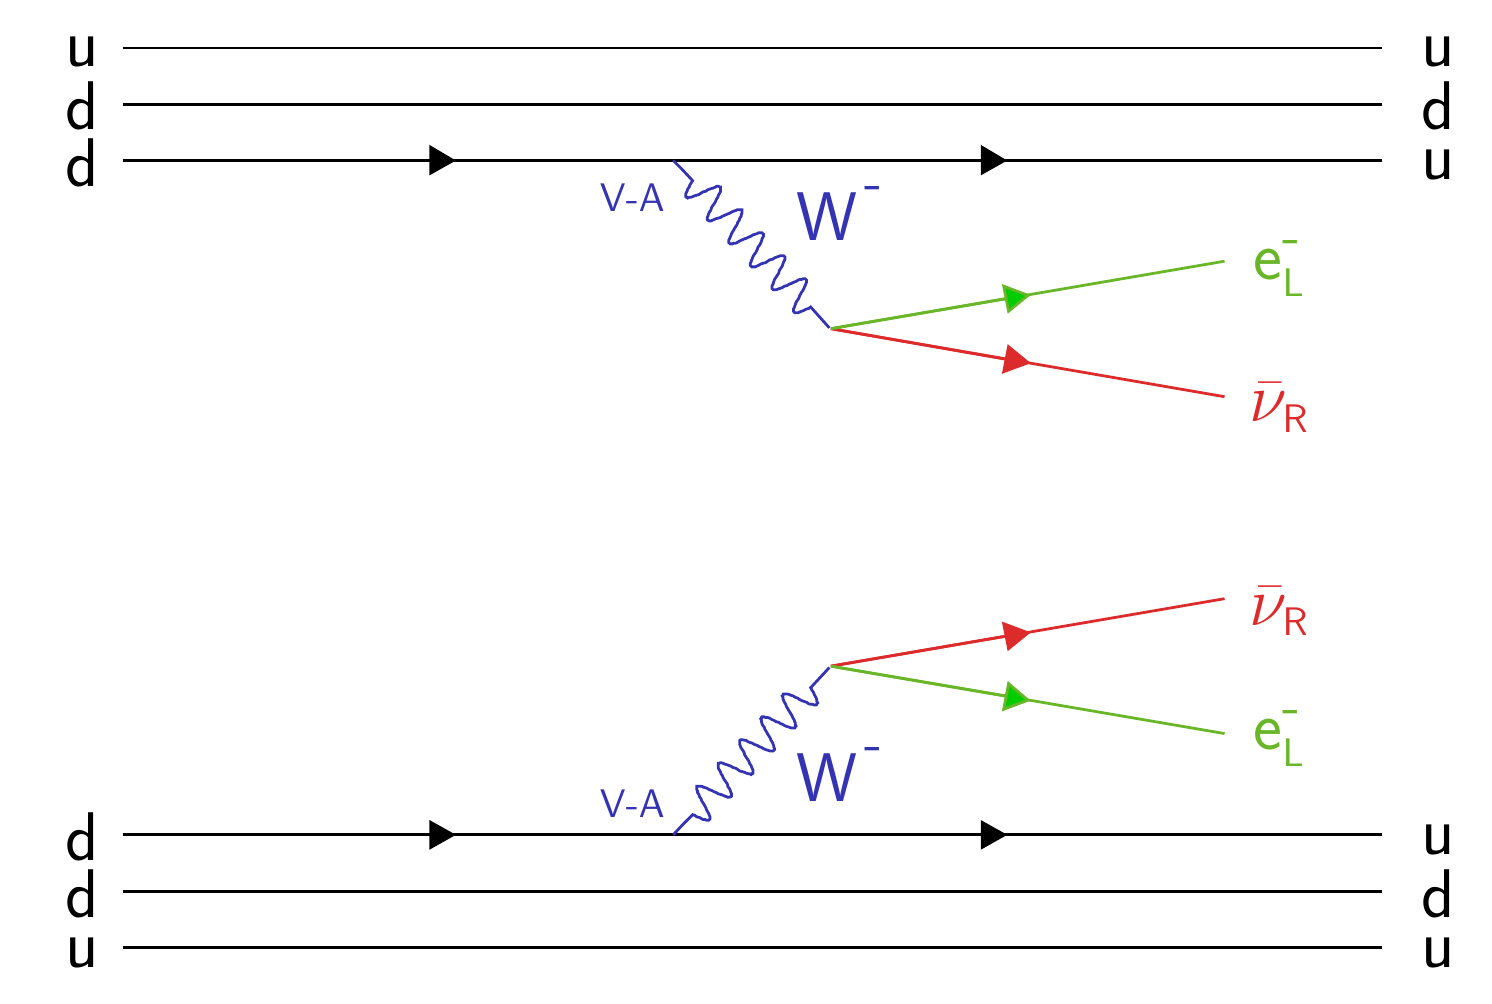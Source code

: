 \definecolor{red}{RGB}{221,42,43}
\definecolor{green}{RGB}{105,182,40}
\definecolor{blue}{RGB}{51,51,179}
\begin{tikzpicture}[y=-1cm, line width=1.0pt]
\sf
  % objects at depth 999:
  % polyline
  %%\path[fill=white] (0,27.94) rectangle (20.003,13.661);

  \draw[black] (2.002,26.511) -- (18.0,26.511);
  \draw[black] (2.002,25.798) -- (18.0,25.798);
  \draw[black] (2.002,25.082) -- (18.0,25.082);
  \draw[black] (2.002,16.518) -- (18.0,16.518);
  \draw[black] (2.002,15.805) -- (18.0,15.805);
  \draw[black] (2.002,15.09) -- (18.0,15.09);

  \path[fill=black] (5.918,24.924) -- (6.2,25.082) -- (5.918,25.241);
  \draw[black] (5.918,24.924) -- (6.2,25.082) -- (5.918,25.241) -- cycle;
  \path[fill=black] (12.92,24.924) -- (13.202,25.082) -- (12.92,25.241);
  \draw[black] (12.92,24.924) -- (13.202,25.082) -- (12.92,25.241) -- cycle;

  \path[fill=black] (5.918,16.351) -- (6.2,16.518) -- (5.918,16.677);
  \draw[black] (5.918,16.351) -- (6.2,16.518) -- (5.918,16.677) -- cycle;
  \path[fill=black] (12.92,16.351) -- (13.202,16.518) -- (12.92,16.677);
  \draw[black] (12.92,16.351) -- (13.202,16.518) -- (12.92,16.677) -- cycle;

  % objects at depth 970:
  % text
  \path (1.149,26.761)  node[text=black,anchor=base west] {\Huge u};
  \path (18.362,26.761) node[text=black,anchor=base west] {\Huge u};
  \path (1.149,26.13)  node[text=black,anchor=base west] {\Huge d};
  \path (18.362,26.13) node[text=black,anchor=base west] {\Huge d};
  \path (1.149,25.411)  node[text=black,anchor=base west] {\Huge d};
  \path (18.362,25.326) node[text=black,anchor=base west] {\Huge u};
  \path (1.149,16.849)  node[text=black,anchor=base west] {\Huge d};
  \path (18.362,16.762) node[text=black,anchor=base west] {\Huge u};
  \path (1.149,16.129)    node[text=black,anchor=base west] {\Huge d};
  \path (18.362,16.129)   node[text=black,anchor=base west] {\Huge d};
  \path (1.149,15.325)  node[text=black,anchor=base west] {\Huge u};
  \path (18.362,15.325) node[text=black,anchor=base west] {\Huge u};

  % objects at depth 953:
  % polyline
  \draw[blue] (8.996,25.082) -- (9.102,24.968) -- (9.243,24.826) -- (9.269,24.835) -- (9.296,24.854) -- (9.33,24.862) -- (9.358,24.879) -- (9.375,24.888) -- (9.402,24.888) -- (9.419,24.898) -- (9.445,24.898) -- (9.455,24.888) -- (9.464,24.879) -- (9.464,24.854) -- (9.455,24.835) -- (9.445,24.809) -- (9.436,24.793) -- (9.419,24.765) -- (9.411,24.74) -- (9.392,24.704) -- (9.375,24.676) -- (9.358,24.651) -- (9.349,24.623) -- (9.33,24.598) -- (9.322,24.57) -- (9.305,24.545) -- (9.305,24.528) -- (9.296,24.509) -- (9.296,24.464) -- (9.358,24.464) -- (9.375,24.475) -- (9.402,24.483) -- (9.428,24.492) -- (9.455,24.509) -- (9.481,24.517) -- (9.517,24.536) -- (9.542,24.545) -- (9.569,24.562) -- (9.603,24.57) -- (9.631,24.581) -- (9.648,24.589) -- (9.675,24.598) -- (9.692,24.606) -- (9.709,24.606) -- (9.72,24.598) -- (9.728,24.598) -- (9.737,24.589) -- (9.737,24.562) -- (9.728,24.545) -- (9.72,24.517) -- (9.709,24.492) -- (9.692,24.475) -- (9.684,24.439) -- (9.667,24.412) -- (9.648,24.386) -- (9.631,24.359) -- (9.622,24.333) -- (9.603,24.306) -- (9.595,24.28) -- (9.578,24.253) -- (9.569,24.236) -- (9.569,24.174) -- (9.578,24.174) -- (9.595,24.166) -- (9.603,24.166) -- (9.631,24.174) -- (9.648,24.183) -- (9.675,24.191) -- (9.701,24.2) -- (9.728,24.21) -- (9.754,24.227) -- (9.79,24.236) -- (9.815,24.253) -- (9.842,24.272) -- (9.878,24.28) -- (9.904,24.289) -- (9.921,24.297) -- (9.948,24.306) -- (9.965,24.306) -- (9.984,24.316) -- (9.993,24.306) -- (10.001,24.306) -- (10.01,24.297) -- (10.01,24.263) -- (10.001,24.244) -- (9.993,24.227) -- (9.984,24.2) -- (9.965,24.174) -- (9.957,24.147) -- (9.94,24.122) -- (9.921,24.094) -- (9.904,24.069) -- (9.895,24.033) -- (9.878,24.007) -- (9.859,23.98) -- (9.851,23.963) -- (9.842,23.935) -- (9.842,23.882) -- (9.851,23.874) -- (9.878,23.874) -- (9.904,23.882) -- (9.921,23.882) -- (9.948,23.901) -- (9.974,23.91) -- (10.001,23.918) -- (10.027,23.935) -- (10.063,23.946) -- (10.09,23.963) -- (10.116,23.971) -- (10.143,23.988) -- (10.168,23.999) -- (10.196,24.007) -- (10.221,24.016) -- (10.266,24.016) -- (10.274,24.007) -- (10.283,23.999) -- (10.283,23.988) -- (10.274,23.971) -- (10.274,23.954) -- (10.266,23.935) -- (10.257,23.91) -- (10.238,23.882) -- (10.23,23.857) -- (10.213,23.829) -- (10.196,23.804) -- (10.177,23.768) -- (10.16,23.743) -- (10.152,23.715) -- (10.132,23.69) -- (10.124,23.671) -- (10.116,23.645) -- (10.116,23.628) -- (10.107,23.609) -- (10.116,23.601) -- (10.116,23.592) -- (10.124,23.584) -- (10.152,23.584) -- (10.168,23.592) -- (10.196,23.592) -- (10.221,23.601) -- (10.249,23.618) -- (10.274,23.628) -- (10.302,23.645) -- (10.336,23.654) -- (10.363,23.671) -- (10.389,23.681) -- (10.416,23.698) -- (10.442,23.707) -- (10.469,23.715) -- (10.494,23.724) -- (10.539,23.724) -- (10.547,23.715) -- (10.547,23.707) -- (10.556,23.698) -- (10.547,23.681) -- (10.547,23.662) -- (10.539,23.645) -- (10.53,23.618) -- (10.513,23.592) -- (10.503,23.565) -- (10.486,23.539) -- (10.469,23.512) -- (10.45,23.478) -- (10.433,23.451) -- (10.425,23.425) -- (10.408,23.398) -- (10.397,23.372) -- (10.389,23.353) -- (10.389,23.336) -- (10.38,23.319) -- (10.389,23.311) -- (10.389,23.3) -- (10.397,23.292) -- (10.442,23.292) -- (10.469,23.3) -- (10.494,23.311) -- (10.522,23.319) -- (10.547,23.336) -- (10.575,23.345) -- (10.6,23.364) -- (10.636,23.381) -- (10.662,23.389) -- (10.689,23.398) -- (10.715,23.417) -- (10.742,23.425) -- (10.767,23.425) -- (10.787,23.434) -- (10.812,23.434) -- (10.82,23.425) -- (10.82,23.417) -- (10.831,23.406) -- (10.82,23.389) -- (10.82,23.372) -- (10.812,23.345) -- (10.803,23.328) -- (10.787,23.3) -- (10.778,23.275) -- (10.759,23.247) -- (10.742,23.213) -- (10.979,22.957);

  % objects at depth 951:
  % polyline
  \draw[blue] (8.996,16.518) -- (9.102,16.624) -- (9.243,16.775) -- (9.224,16.802) -- (9.207,16.828) -- (9.199,16.855) -- (9.18,16.88) -- (9.172,16.908) -- (9.163,16.925) -- (9.155,16.942) -- (9.155,16.978) -- (9.163,16.986) -- (9.172,16.986) -- (9.18,16.995) -- (9.199,16.986) -- (9.216,16.986) -- (9.243,16.978) -- (9.26,16.969) -- (9.286,16.961) -- (9.322,16.95) -- (9.349,16.933) -- (9.375,16.916) -- (9.411,16.908) -- (9.436,16.889) -- (9.464,16.88) -- (9.489,16.872) -- (9.517,16.863) -- (9.533,16.855) -- (9.55,16.844) -- (9.569,16.844) -- (9.586,16.855) -- (9.595,16.855) -- (9.595,16.916) -- (9.586,16.933) -- (9.569,16.961) -- (9.561,16.986) -- (9.542,17.014) -- (9.533,17.039) -- (9.517,17.067) -- (9.497,17.092) -- (9.481,17.12) -- (9.472,17.153) -- (9.455,17.173) -- (9.445,17.198) -- (9.436,17.225) -- (9.428,17.242) -- (9.428,17.268) -- (9.436,17.278) -- (9.445,17.278) -- (9.455,17.287) -- (9.472,17.287) -- (9.489,17.278) -- (9.517,17.268) -- (9.533,17.259) -- (9.561,17.251) -- (9.595,17.242) -- (9.622,17.225) -- (9.648,17.215) -- (9.684,17.198) -- (9.709,17.189) -- (9.737,17.173) -- (9.762,17.162) -- (9.79,17.153) -- (9.807,17.145) -- (9.868,17.145) -- (9.868,17.189) -- (9.859,17.206) -- (9.859,17.225) -- (9.842,17.251) -- (9.834,17.278) -- (9.815,17.304) -- (9.807,17.331) -- (9.79,17.357) -- (9.773,17.384) -- (9.754,17.418) -- (9.737,17.446) -- (9.728,17.471) -- (9.72,17.49) -- (9.709,17.515) -- (9.701,17.532) -- (9.701,17.56) -- (9.709,17.568) -- (9.72,17.577) -- (9.745,17.577) -- (9.762,17.568) -- (9.79,17.568) -- (9.807,17.56) -- (9.834,17.543) -- (9.859,17.532) -- (9.895,17.515) -- (9.921,17.507) -- (9.957,17.49) -- (9.984,17.479) -- (10.01,17.462) -- (10.037,17.454) -- (10.063,17.446) -- (10.08,17.437) -- (10.124,17.437) -- (10.132,17.446) -- (10.143,17.454) -- (10.143,17.479) -- (10.132,17.498) -- (10.124,17.515) -- (10.116,17.543) -- (10.107,17.568) -- (10.09,17.596) -- (10.071,17.621) -- (10.063,17.649) -- (10.046,17.683) -- (10.027,17.71) -- (10.01,17.736) -- (10.001,17.763) -- (9.993,17.78) -- (9.984,17.808) -- (9.974,17.824) -- (9.974,17.85) -- (9.984,17.86) -- (9.993,17.869) -- (10.037,17.869) -- (10.054,17.86) -- (10.08,17.85) -- (10.107,17.833) -- (10.132,17.824) -- (10.168,17.816) -- (10.196,17.797) -- (10.221,17.78) -- (10.257,17.772) -- (10.283,17.755) -- (10.31,17.744) -- (10.336,17.736) -- (10.355,17.727) -- (10.397,17.727) -- (10.408,17.736) -- (10.416,17.744) -- (10.416,17.772) -- (10.408,17.788) -- (10.397,17.808) -- (10.389,17.833) -- (10.38,17.86) -- (10.363,17.886) -- (10.344,17.913) -- (10.336,17.947) -- (10.319,17.975) -- (10.302,18.0) -- (10.283,18.028) -- (10.274,18.053) -- (10.266,18.081) -- (10.257,18.098) -- (10.249,18.114) -- (10.249,18.142) -- (10.257,18.15) -- (10.266,18.159) -- (10.31,18.159) -- (10.327,18.15) -- (10.355,18.142) -- (10.38,18.133) -- (10.408,18.114) -- (10.442,18.106) -- (10.469,18.089) -- (10.494,18.081) -- (10.53,18.062) -- (10.556,18.053) -- (10.583,18.036) -- (10.609,18.028) -- (10.628,18.028) -- (10.645,18.019) -- (10.672,18.019) -- (10.681,18.028) -- (10.689,18.036) -- (10.689,18.062) -- (10.681,18.081) -- (10.672,18.106) -- (10.662,18.125) -- (10.653,18.15) -- (10.636,18.178) -- (10.619,18.203) -- (10.6,18.239) -- (10.592,18.265) -- (10.575,18.292) -- (10.556,18.318) -- (10.547,18.345) -- (10.539,18.371) -- (10.53,18.39) -- (10.522,18.407) -- (10.522,18.432) -- (10.53,18.443) -- (10.539,18.451) -- (10.583,18.451) -- (10.6,18.443) -- (10.628,18.432) -- (10.653,18.423) -- (10.681,18.407) -- (10.715,18.398) -- (10.742,18.379) -- (10.979,18.644);

  % text
  \path (11.292,24.147) node[text=blue,anchor=base west] {\huge{}-};
  \path (10.431,24.663) node[text=blue,anchor=base west] {\Huge W};
  \path (11.292,17.02) node[text=blue,anchor=base west] {\huge{}-};
  \path (10.431,17.539) node[text=blue,anchor=base west] {\Huge W};

  \path (7.931,24.864) node[text=blue,anchor=base west] {\Large V-A};
  \path (7.931,17.164) node[text=blue,anchor=base west] {\Large V-A};

  % polyline
  \draw[red] (10.998,22.94) -- (15.998,22.083);
  \draw[red] (10.998,18.654) -- (15.998,19.518);
  \draw[red] (10.998,22.94) -- (13.221,22.559);
  \path[fill=red] (13.193,22.401) -- (13.502,22.517) -- (13.255,22.718);

  \draw[red] (13.193,22.401) -- (13.502,22.517) -- (13.255,22.718) -- cycle;
  \draw[red] (10.998,18.654) -- (13.221,19.042);
  \path[fill=red] (13.255,18.883) -- (13.502,19.086) -- (13.193,19.2);
  \draw[red] (13.255,18.883) -- (13.502,19.086) -- (13.193,19.2) -- cycle;

  \path (16.178,22.422) node[text=red,anchor=base west] {\Huge$\bar{\nu}_\text{\Large R}$};
  \path (16.178,19.837) node[text=red,anchor=base west] {\Huge$\bar{\nu}_\text{\Large R}$};

  \draw[green] (10.998,22.94) -- (15.998,23.796);
  \draw[green] (10.998,18.654) -- (15.998,17.797);
  \draw[green] (10.998,22.94) -- (13.221,23.319);

  \definecolor{fillColor}{rgb}{0,0.8,0}
  \path[fill=fillColor] (13.255,23.161) -- (13.502,23.372) -- (13.193,23.487);
  \draw[green] (13.255,23.161) -- (13.502,23.372) -- (13.193,23.487) -- cycle;
  \draw[green] (10.998,18.654) -- (13.221,18.273);
  \path[fill=fillColor] (13.193,18.114) -- (13.502,18.231) -- (13.255,18.432);
  \draw[green] (13.193,18.114) -- (13.502,18.231) -- (13.255,18.432) -- cycle;

  \path (16.235,24.003) node[text=green,anchor=base west] {\Huge e$^\text{-}_\text{\Large L}$};
  \path (16.235,18.026) node[text=green,anchor=base west] {\Huge e$^\text{-}_\text{\Large L}$};

\end{tikzpicture}%

%% Configure (x)emacs for this file ...
%% Local Variables:
%% mode: latex
%% End:
